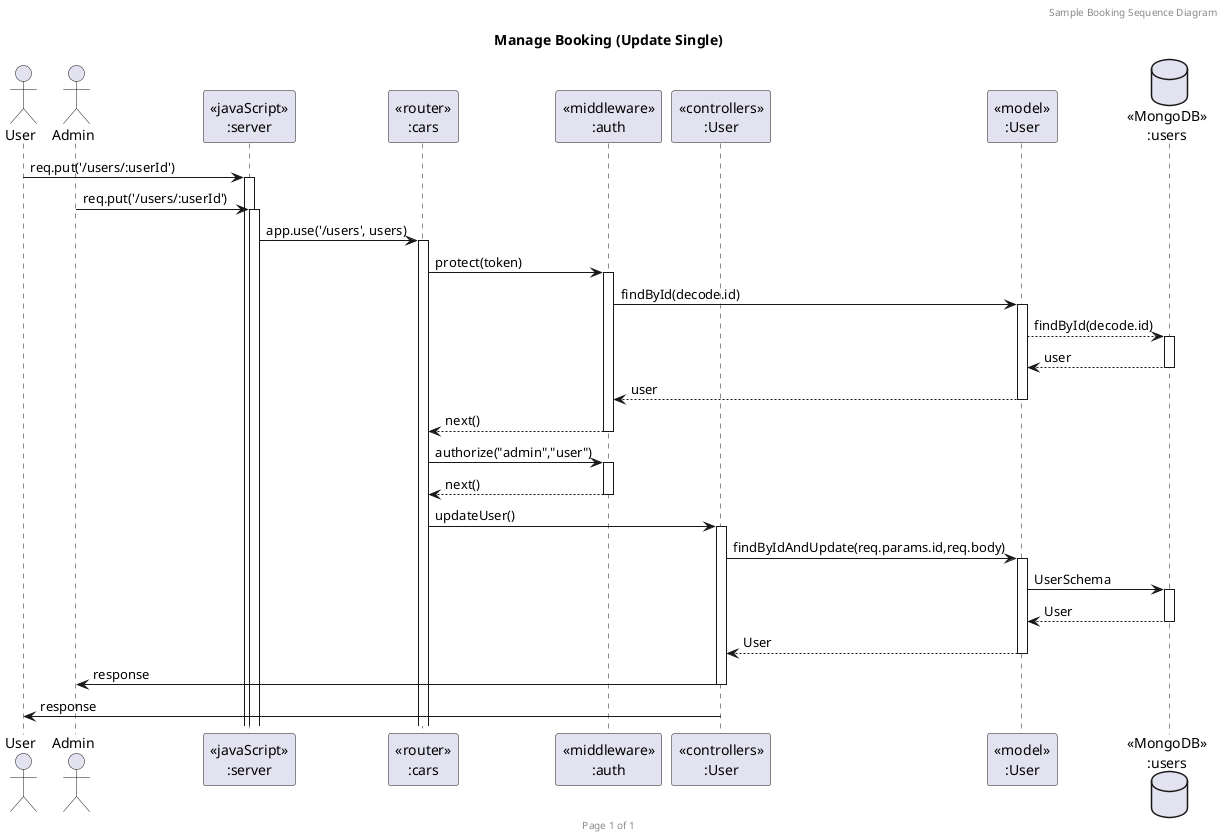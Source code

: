 @startuml Manage Booking (Update Single)

header Sample Booking Sequence Diagram
footer Page %page% of %lastpage%
title "Manage Booking (Update Single)"

' --------------------------------------------------------------------
actor "User" as user
actor "Admin" as admin
participant "<<javaScript>>\n:server" as server
participant "<<router>>\n:cars" as routerUsers
participant "<<middleware>>\n:auth" as middlewareAuth
participant "<<controllers>>\n:User" as controllersUsers
participant "<<model>>\n:User" as modelUser
database "<<MongoDB>>\n:users" as UsersDatabase

' --------------------------------------------------------------------
user -> server ++: req.put('/users/:userId')
admin -> server ++: req.put('/users/:userId')

server -> routerUsers ++: app.use('/users', users)
routerUsers ->middlewareAuth ++: protect(token)
middlewareAuth -> modelUser ++: findById(decode.id)
modelUser --> UsersDatabase ++: findById(decode.id)
modelUser <-- UsersDatabase --: user

middlewareAuth <-- modelUser --:user

routerUsers <-- middlewareAuth --: next()


routerUsers -> middlewareAuth ++: authorize("admin","user")
routerUsers <-- middlewareAuth --: next()

routerUsers -> controllersUsers ++: updateUser()

controllersUsers -> modelUser ++: findByIdAndUpdate(req.params.id,req.body)

modelUser -> UsersDatabase ++: UserSchema
UsersDatabase --> modelUser --: User
controllersUsers <-- modelUser --: User
controllersUsers -> admin --: response
controllersUsers -> user --: response



' --------------------------------------------------------------------
@enduml

